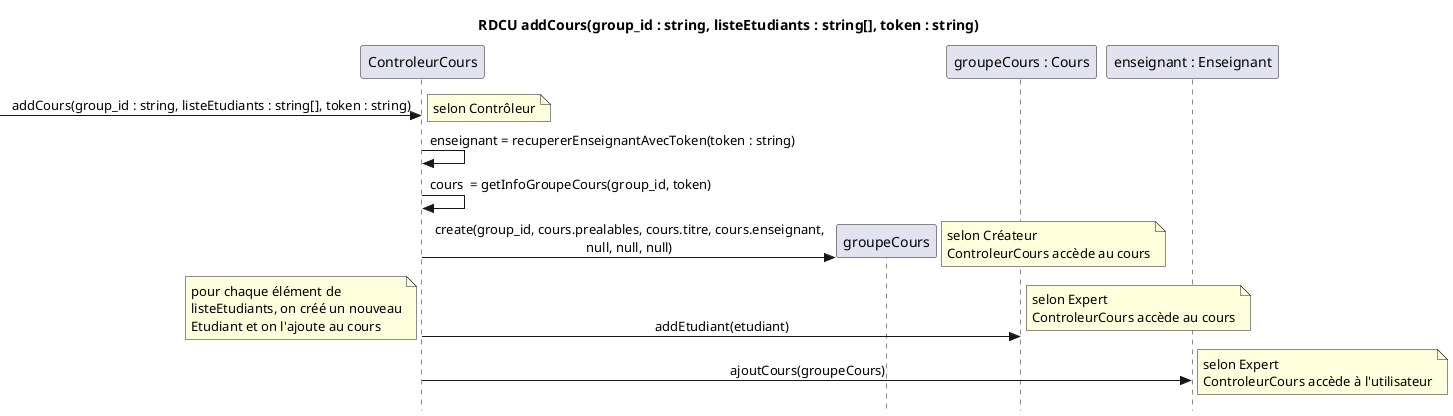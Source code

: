 @startuml RDCU
skinparam style strictuml
skinparam defaultfontname Verdana
skinparam sequence {
    MessageAlign center
}
hide empty members
title RDCU addCours(group_id : string, listeEtudiants : string[], token : string)
participant "ControleurCours" as cc
participant "groupeCours" as gc
participant "groupeCours : Cours" as c
participant "enseignant : Enseignant" as e

->cc : addCours(group_id : string, listeEtudiants : string[], token : string)
note right : selon Contrôleur
cc->cc : enseignant = recupererEnseignantAvecToken(token : string)
cc->cc : cours  = getInfoGroupeCours(group_id, token)
create gc
cc->gc : create(group_id, cours.prealables, cours.titre, cours.enseignant,\nnull, null, null)
note right : selon Créateur\nControleurCours accède au cours
cc->c : addEtudiant(etudiant)
note right : selon Expert\nControleurCours accède au cours
note left : pour chaque élément de\nlisteEtudiants, on créé un nouveau\nEtudiant et on l'ajoute au cours
cc->e : ajoutCours(groupeCours)
note right : selon Expert\nControleurCours accède à l'utilisateur
@enduml